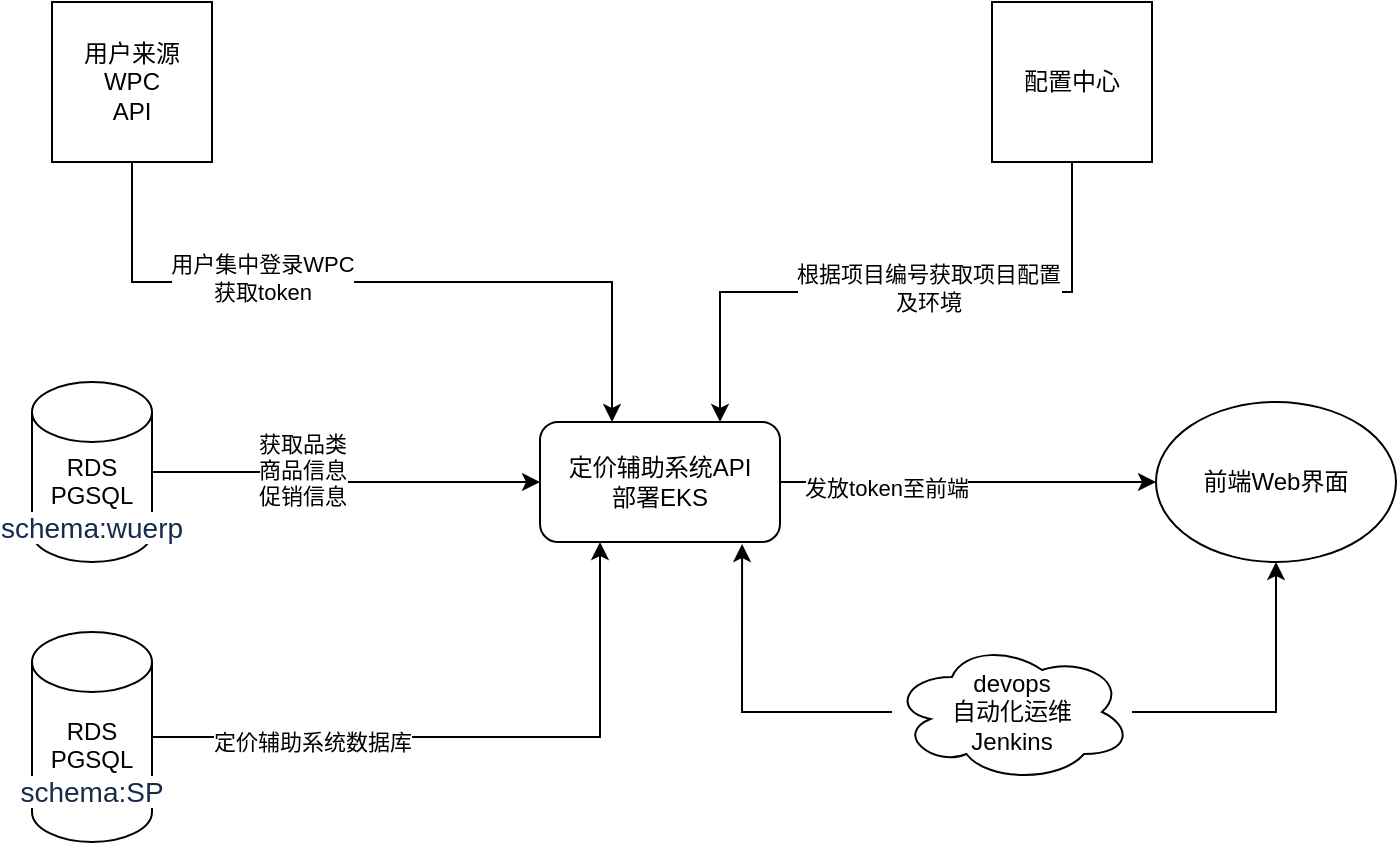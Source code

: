 <mxfile version="14.4.5" type="github">
  <diagram id="cYfa8lgzgTLfVm2sliMU" name="第 1 页">
    <mxGraphModel dx="1662" dy="762" grid="1" gridSize="10" guides="1" tooltips="1" connect="1" arrows="1" fold="1" page="1" pageScale="1" pageWidth="827" pageHeight="1169" math="0" shadow="0">
      <root>
        <mxCell id="0" />
        <mxCell id="1" parent="0" />
        <mxCell id="G8hUHB8uOq_SmMZOWIxZ-6" style="edgeStyle=orthogonalEdgeStyle;rounded=0;orthogonalLoop=1;jettySize=auto;html=1;" edge="1" parent="1" source="G8hUHB8uOq_SmMZOWIxZ-1" target="G8hUHB8uOq_SmMZOWIxZ-3">
          <mxGeometry relative="1" as="geometry">
            <Array as="points">
              <mxPoint x="150" y="170" />
              <mxPoint x="390" y="170" />
            </Array>
          </mxGeometry>
        </mxCell>
        <mxCell id="G8hUHB8uOq_SmMZOWIxZ-7" value="用户集中登录WPC&lt;br&gt;获取token" style="edgeLabel;html=1;align=center;verticalAlign=middle;resizable=0;points=[];" vertex="1" connectable="0" parent="G8hUHB8uOq_SmMZOWIxZ-6">
          <mxGeometry x="-0.326" y="2" relative="1" as="geometry">
            <mxPoint as="offset" />
          </mxGeometry>
        </mxCell>
        <mxCell id="G8hUHB8uOq_SmMZOWIxZ-1" value="用户来源&lt;br&gt;WPC&lt;br&gt;API" style="whiteSpace=wrap;html=1;aspect=fixed;" vertex="1" parent="1">
          <mxGeometry x="110" y="30" width="80" height="80" as="geometry" />
        </mxCell>
        <mxCell id="G8hUHB8uOq_SmMZOWIxZ-8" style="edgeStyle=orthogonalEdgeStyle;rounded=0;orthogonalLoop=1;jettySize=auto;html=1;" edge="1" parent="1" source="G8hUHB8uOq_SmMZOWIxZ-3" target="G8hUHB8uOq_SmMZOWIxZ-4">
          <mxGeometry relative="1" as="geometry">
            <Array as="points">
              <mxPoint x="680" y="270" />
            </Array>
          </mxGeometry>
        </mxCell>
        <mxCell id="G8hUHB8uOq_SmMZOWIxZ-9" value="发放token至前端" style="edgeLabel;html=1;align=center;verticalAlign=middle;resizable=0;points=[];" vertex="1" connectable="0" parent="G8hUHB8uOq_SmMZOWIxZ-8">
          <mxGeometry x="-0.436" y="-3" relative="1" as="geometry">
            <mxPoint as="offset" />
          </mxGeometry>
        </mxCell>
        <mxCell id="G8hUHB8uOq_SmMZOWIxZ-3" value="定价辅助系统API&lt;br&gt;部署EKS" style="rounded=1;whiteSpace=wrap;html=1;" vertex="1" parent="1">
          <mxGeometry x="354" y="240" width="120" height="60" as="geometry" />
        </mxCell>
        <mxCell id="G8hUHB8uOq_SmMZOWIxZ-4" value="前端Web界面" style="ellipse;whiteSpace=wrap;html=1;" vertex="1" parent="1">
          <mxGeometry x="662" y="230" width="120" height="80" as="geometry" />
        </mxCell>
        <mxCell id="G8hUHB8uOq_SmMZOWIxZ-10" style="edgeStyle=orthogonalEdgeStyle;rounded=0;orthogonalLoop=1;jettySize=auto;html=1;entryX=0.25;entryY=1;entryDx=0;entryDy=0;" edge="1" parent="1" source="G8hUHB8uOq_SmMZOWIxZ-5" target="G8hUHB8uOq_SmMZOWIxZ-3">
          <mxGeometry relative="1" as="geometry" />
        </mxCell>
        <mxCell id="G8hUHB8uOq_SmMZOWIxZ-11" value="定价辅助系统数据库" style="edgeLabel;html=1;align=center;verticalAlign=middle;resizable=0;points=[];" vertex="1" connectable="0" parent="G8hUHB8uOq_SmMZOWIxZ-10">
          <mxGeometry x="-0.506" y="-2" relative="1" as="geometry">
            <mxPoint as="offset" />
          </mxGeometry>
        </mxCell>
        <mxCell id="G8hUHB8uOq_SmMZOWIxZ-5" value="RDS&lt;br&gt;PGSQL&lt;br&gt;&lt;span style=&quot;color: rgb(23 , 43 , 77) ; font-size: 14px ; text-align: left ; background-color: rgb(255 , 255 , 255)&quot;&gt;schema:SP&lt;/span&gt;" style="shape=cylinder3;whiteSpace=wrap;html=1;boundedLbl=1;backgroundOutline=1;size=15;" vertex="1" parent="1">
          <mxGeometry x="100" y="345" width="60" height="105" as="geometry" />
        </mxCell>
        <mxCell id="G8hUHB8uOq_SmMZOWIxZ-13" style="edgeStyle=orthogonalEdgeStyle;rounded=0;orthogonalLoop=1;jettySize=auto;html=1;exitX=0.5;exitY=1;exitDx=0;exitDy=0;entryX=0.75;entryY=0;entryDx=0;entryDy=0;" edge="1" parent="1" source="G8hUHB8uOq_SmMZOWIxZ-12" target="G8hUHB8uOq_SmMZOWIxZ-3">
          <mxGeometry relative="1" as="geometry">
            <mxPoint x="450" y="230" as="targetPoint" />
          </mxGeometry>
        </mxCell>
        <mxCell id="G8hUHB8uOq_SmMZOWIxZ-14" value="根据项目编号获取项目配置&lt;br&gt;及环境" style="edgeLabel;html=1;align=center;verticalAlign=middle;resizable=0;points=[];" vertex="1" connectable="0" parent="G8hUHB8uOq_SmMZOWIxZ-13">
          <mxGeometry x="-0.103" y="-2" relative="1" as="geometry">
            <mxPoint as="offset" />
          </mxGeometry>
        </mxCell>
        <mxCell id="G8hUHB8uOq_SmMZOWIxZ-12" value="配置中心" style="whiteSpace=wrap;html=1;aspect=fixed;" vertex="1" parent="1">
          <mxGeometry x="580" y="30" width="80" height="80" as="geometry" />
        </mxCell>
        <mxCell id="G8hUHB8uOq_SmMZOWIxZ-16" style="edgeStyle=orthogonalEdgeStyle;rounded=0;orthogonalLoop=1;jettySize=auto;html=1;entryX=0;entryY=0.5;entryDx=0;entryDy=0;" edge="1" parent="1" source="G8hUHB8uOq_SmMZOWIxZ-15" target="G8hUHB8uOq_SmMZOWIxZ-3">
          <mxGeometry relative="1" as="geometry" />
        </mxCell>
        <mxCell id="G8hUHB8uOq_SmMZOWIxZ-17" value="获取品类&lt;br&gt;商品信息&lt;br&gt;促销信息" style="edgeLabel;html=1;align=center;verticalAlign=middle;resizable=0;points=[];" vertex="1" connectable="0" parent="G8hUHB8uOq_SmMZOWIxZ-16">
          <mxGeometry x="-0.25" y="1" relative="1" as="geometry">
            <mxPoint as="offset" />
          </mxGeometry>
        </mxCell>
        <mxCell id="G8hUHB8uOq_SmMZOWIxZ-15" value="RDS&lt;br&gt;PGSQL&lt;br&gt;&lt;span style=&quot;color: rgb(23 , 43 , 77) ; font-family: , &amp;#34;blinkmacsystemfont&amp;#34; , &amp;#34;segoe ui&amp;#34; , &amp;#34;roboto&amp;#34; , &amp;#34;oxygen&amp;#34; , &amp;#34;ubuntu&amp;#34; , &amp;#34;fira sans&amp;#34; , &amp;#34;droid sans&amp;#34; , &amp;#34;helvetica neue&amp;#34; , sans-serif ; font-size: 14px ; text-align: left ; background-color: rgb(255 , 255 , 255)&quot;&gt;schema:wuerp&lt;/span&gt;" style="shape=cylinder3;whiteSpace=wrap;html=1;boundedLbl=1;backgroundOutline=1;size=15;" vertex="1" parent="1">
          <mxGeometry x="100" y="220" width="60" height="90" as="geometry" />
        </mxCell>
        <mxCell id="G8hUHB8uOq_SmMZOWIxZ-20" style="edgeStyle=orthogonalEdgeStyle;rounded=0;orthogonalLoop=1;jettySize=auto;html=1;entryX=0.842;entryY=1.017;entryDx=0;entryDy=0;entryPerimeter=0;" edge="1" parent="1" source="G8hUHB8uOq_SmMZOWIxZ-19" target="G8hUHB8uOq_SmMZOWIxZ-3">
          <mxGeometry relative="1" as="geometry" />
        </mxCell>
        <mxCell id="G8hUHB8uOq_SmMZOWIxZ-21" style="edgeStyle=orthogonalEdgeStyle;rounded=0;orthogonalLoop=1;jettySize=auto;html=1;entryX=0.5;entryY=1;entryDx=0;entryDy=0;" edge="1" parent="1" source="G8hUHB8uOq_SmMZOWIxZ-19" target="G8hUHB8uOq_SmMZOWIxZ-4">
          <mxGeometry relative="1" as="geometry" />
        </mxCell>
        <mxCell id="G8hUHB8uOq_SmMZOWIxZ-19" value="devops&lt;br&gt;自动化运维&lt;br&gt;Jenkins" style="ellipse;shape=cloud;whiteSpace=wrap;html=1;" vertex="1" parent="1">
          <mxGeometry x="530" y="350" width="120" height="70" as="geometry" />
        </mxCell>
      </root>
    </mxGraphModel>
  </diagram>
</mxfile>
